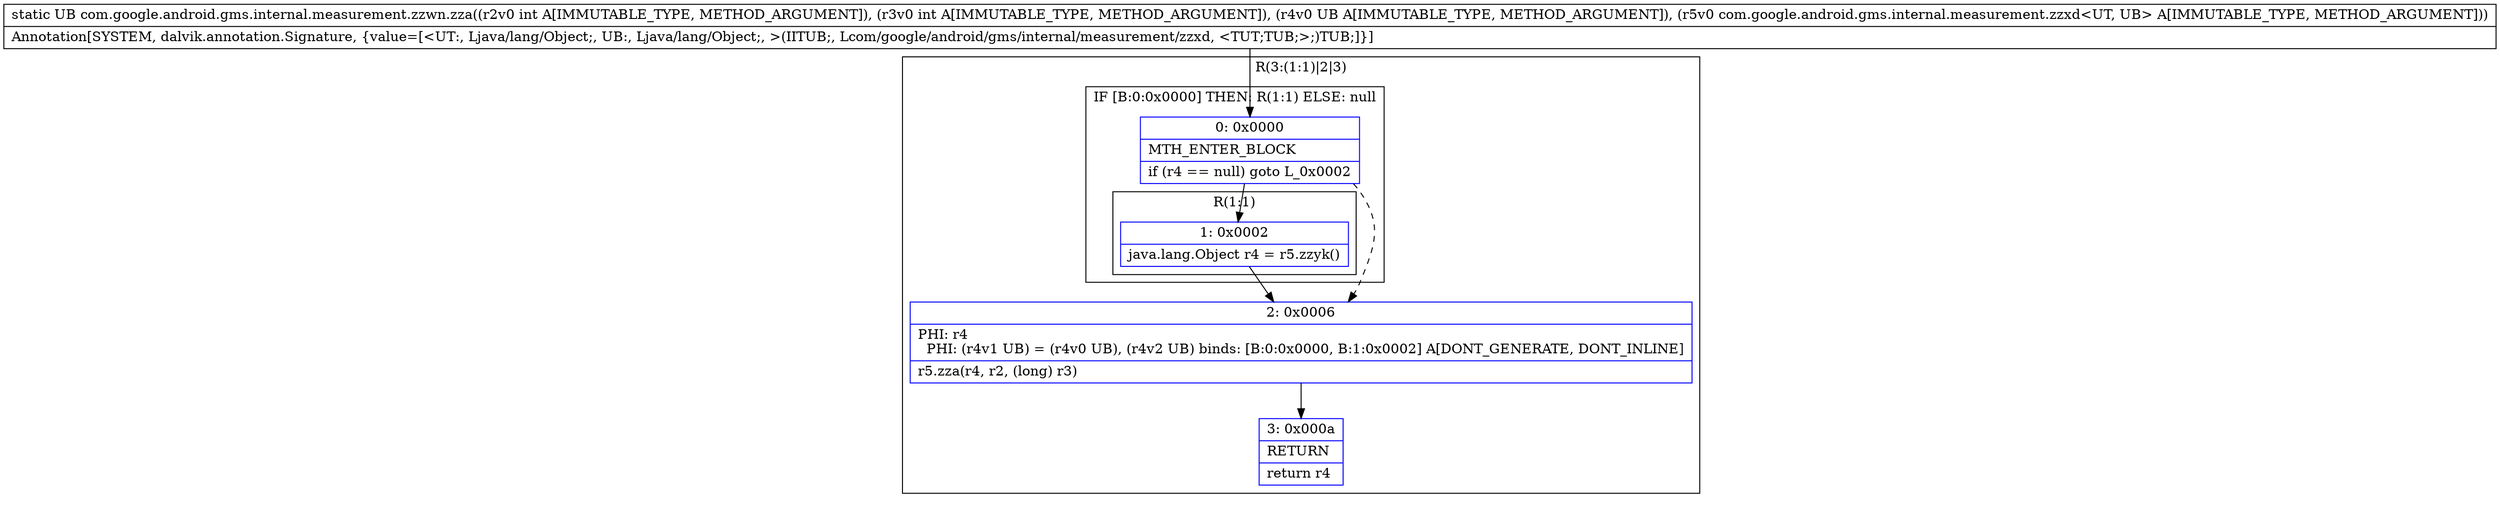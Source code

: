 digraph "CFG forcom.google.android.gms.internal.measurement.zzwn.zza(IILjava\/lang\/Object;Lcom\/google\/android\/gms\/internal\/measurement\/zzxd;)Ljava\/lang\/Object;" {
subgraph cluster_Region_36887642 {
label = "R(3:(1:1)|2|3)";
node [shape=record,color=blue];
subgraph cluster_IfRegion_1268342456 {
label = "IF [B:0:0x0000] THEN: R(1:1) ELSE: null";
node [shape=record,color=blue];
Node_0 [shape=record,label="{0\:\ 0x0000|MTH_ENTER_BLOCK\l|if (r4 == null) goto L_0x0002\l}"];
subgraph cluster_Region_2084015776 {
label = "R(1:1)";
node [shape=record,color=blue];
Node_1 [shape=record,label="{1\:\ 0x0002|java.lang.Object r4 = r5.zzyk()\l}"];
}
}
Node_2 [shape=record,label="{2\:\ 0x0006|PHI: r4 \l  PHI: (r4v1 UB) = (r4v0 UB), (r4v2 UB) binds: [B:0:0x0000, B:1:0x0002] A[DONT_GENERATE, DONT_INLINE]\l|r5.zza(r4, r2, (long) r3)\l}"];
Node_3 [shape=record,label="{3\:\ 0x000a|RETURN\l|return r4\l}"];
}
MethodNode[shape=record,label="{static UB com.google.android.gms.internal.measurement.zzwn.zza((r2v0 int A[IMMUTABLE_TYPE, METHOD_ARGUMENT]), (r3v0 int A[IMMUTABLE_TYPE, METHOD_ARGUMENT]), (r4v0 UB A[IMMUTABLE_TYPE, METHOD_ARGUMENT]), (r5v0 com.google.android.gms.internal.measurement.zzxd\<UT, UB\> A[IMMUTABLE_TYPE, METHOD_ARGUMENT]))  | Annotation[SYSTEM, dalvik.annotation.Signature, \{value=[\<UT:, Ljava\/lang\/Object;, UB:, Ljava\/lang\/Object;, \>(IITUB;, Lcom\/google\/android\/gms\/internal\/measurement\/zzxd, \<TUT;TUB;\>;)TUB;]\}]\l}"];
MethodNode -> Node_0;
Node_0 -> Node_1;
Node_0 -> Node_2[style=dashed];
Node_1 -> Node_2;
Node_2 -> Node_3;
}

